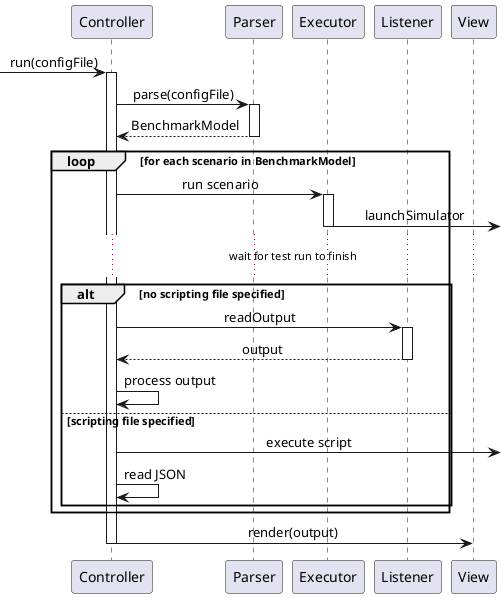 @startuml
skinparam sequenceMessageAlign center

 -> Controller : run(configFile)
activate Controller

Controller -> Parser : parse(configFile)
activate Parser
return BenchmarkModel

loop for each scenario in BenchmarkModel

Controller -> Executor : run scenario
activate Executor
Executor -> : launchSimulator
deactivate Executor

...wait for test run to finish...

alt no scripting file specified

Controller -> Listener : readOutput
activate Listener
return output
Controller -> Controller : process output

else scripting file specified
Controller -> : execute script
Controller -> Controller : read JSON

end
end

Controller -> View : render(output)

deactivate Controller
@enduml